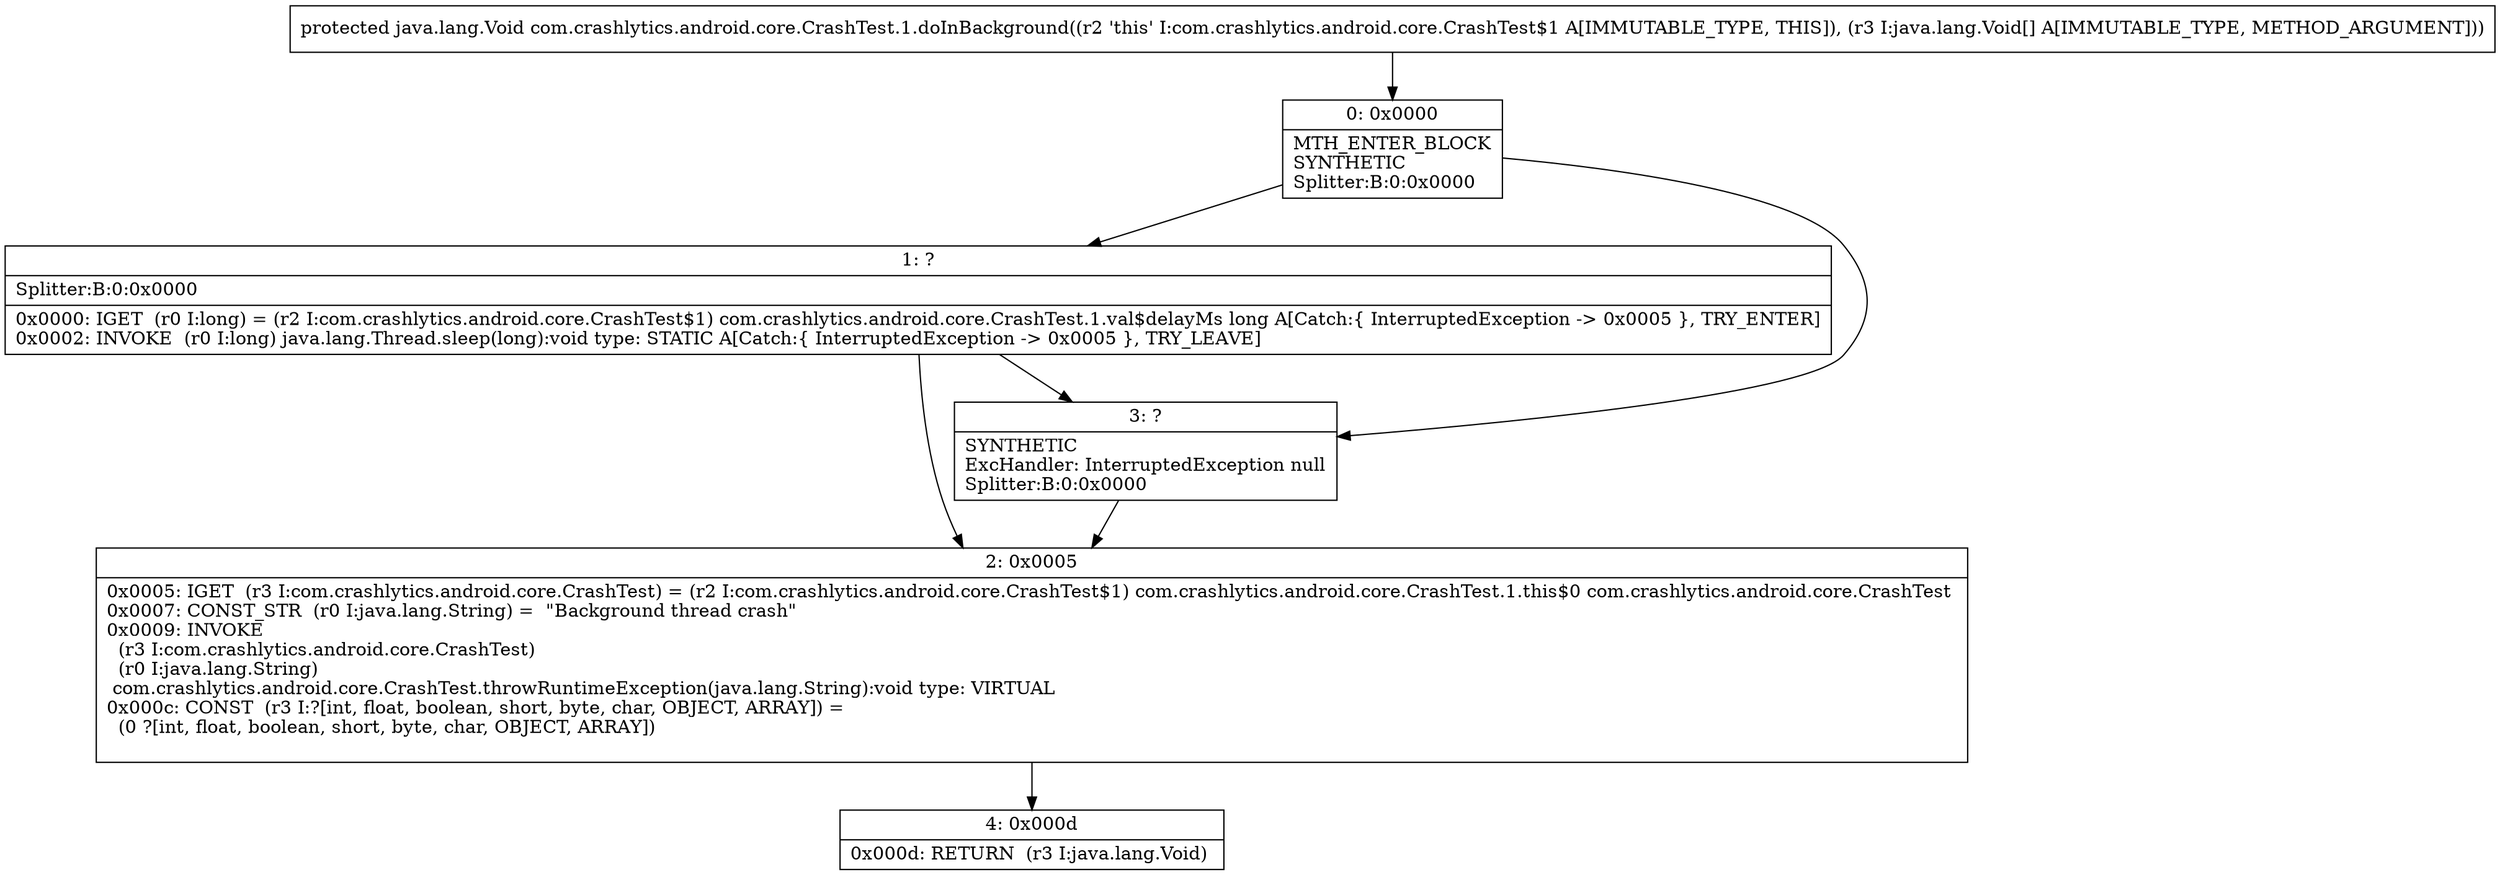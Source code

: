 digraph "CFG forcom.crashlytics.android.core.CrashTest.1.doInBackground([Ljava\/lang\/Void;)Ljava\/lang\/Void;" {
Node_0 [shape=record,label="{0\:\ 0x0000|MTH_ENTER_BLOCK\lSYNTHETIC\lSplitter:B:0:0x0000\l}"];
Node_1 [shape=record,label="{1\:\ ?|Splitter:B:0:0x0000\l|0x0000: IGET  (r0 I:long) = (r2 I:com.crashlytics.android.core.CrashTest$1) com.crashlytics.android.core.CrashTest.1.val$delayMs long A[Catch:\{ InterruptedException \-\> 0x0005 \}, TRY_ENTER]\l0x0002: INVOKE  (r0 I:long) java.lang.Thread.sleep(long):void type: STATIC A[Catch:\{ InterruptedException \-\> 0x0005 \}, TRY_LEAVE]\l}"];
Node_2 [shape=record,label="{2\:\ 0x0005|0x0005: IGET  (r3 I:com.crashlytics.android.core.CrashTest) = (r2 I:com.crashlytics.android.core.CrashTest$1) com.crashlytics.android.core.CrashTest.1.this$0 com.crashlytics.android.core.CrashTest \l0x0007: CONST_STR  (r0 I:java.lang.String) =  \"Background thread crash\" \l0x0009: INVOKE  \l  (r3 I:com.crashlytics.android.core.CrashTest)\l  (r0 I:java.lang.String)\l com.crashlytics.android.core.CrashTest.throwRuntimeException(java.lang.String):void type: VIRTUAL \l0x000c: CONST  (r3 I:?[int, float, boolean, short, byte, char, OBJECT, ARRAY]) = \l  (0 ?[int, float, boolean, short, byte, char, OBJECT, ARRAY])\l \l}"];
Node_3 [shape=record,label="{3\:\ ?|SYNTHETIC\lExcHandler: InterruptedException null\lSplitter:B:0:0x0000\l}"];
Node_4 [shape=record,label="{4\:\ 0x000d|0x000d: RETURN  (r3 I:java.lang.Void) \l}"];
MethodNode[shape=record,label="{protected java.lang.Void com.crashlytics.android.core.CrashTest.1.doInBackground((r2 'this' I:com.crashlytics.android.core.CrashTest$1 A[IMMUTABLE_TYPE, THIS]), (r3 I:java.lang.Void[] A[IMMUTABLE_TYPE, METHOD_ARGUMENT])) }"];
MethodNode -> Node_0;
Node_0 -> Node_1;
Node_0 -> Node_3;
Node_1 -> Node_2;
Node_1 -> Node_3;
Node_2 -> Node_4;
Node_3 -> Node_2;
}

